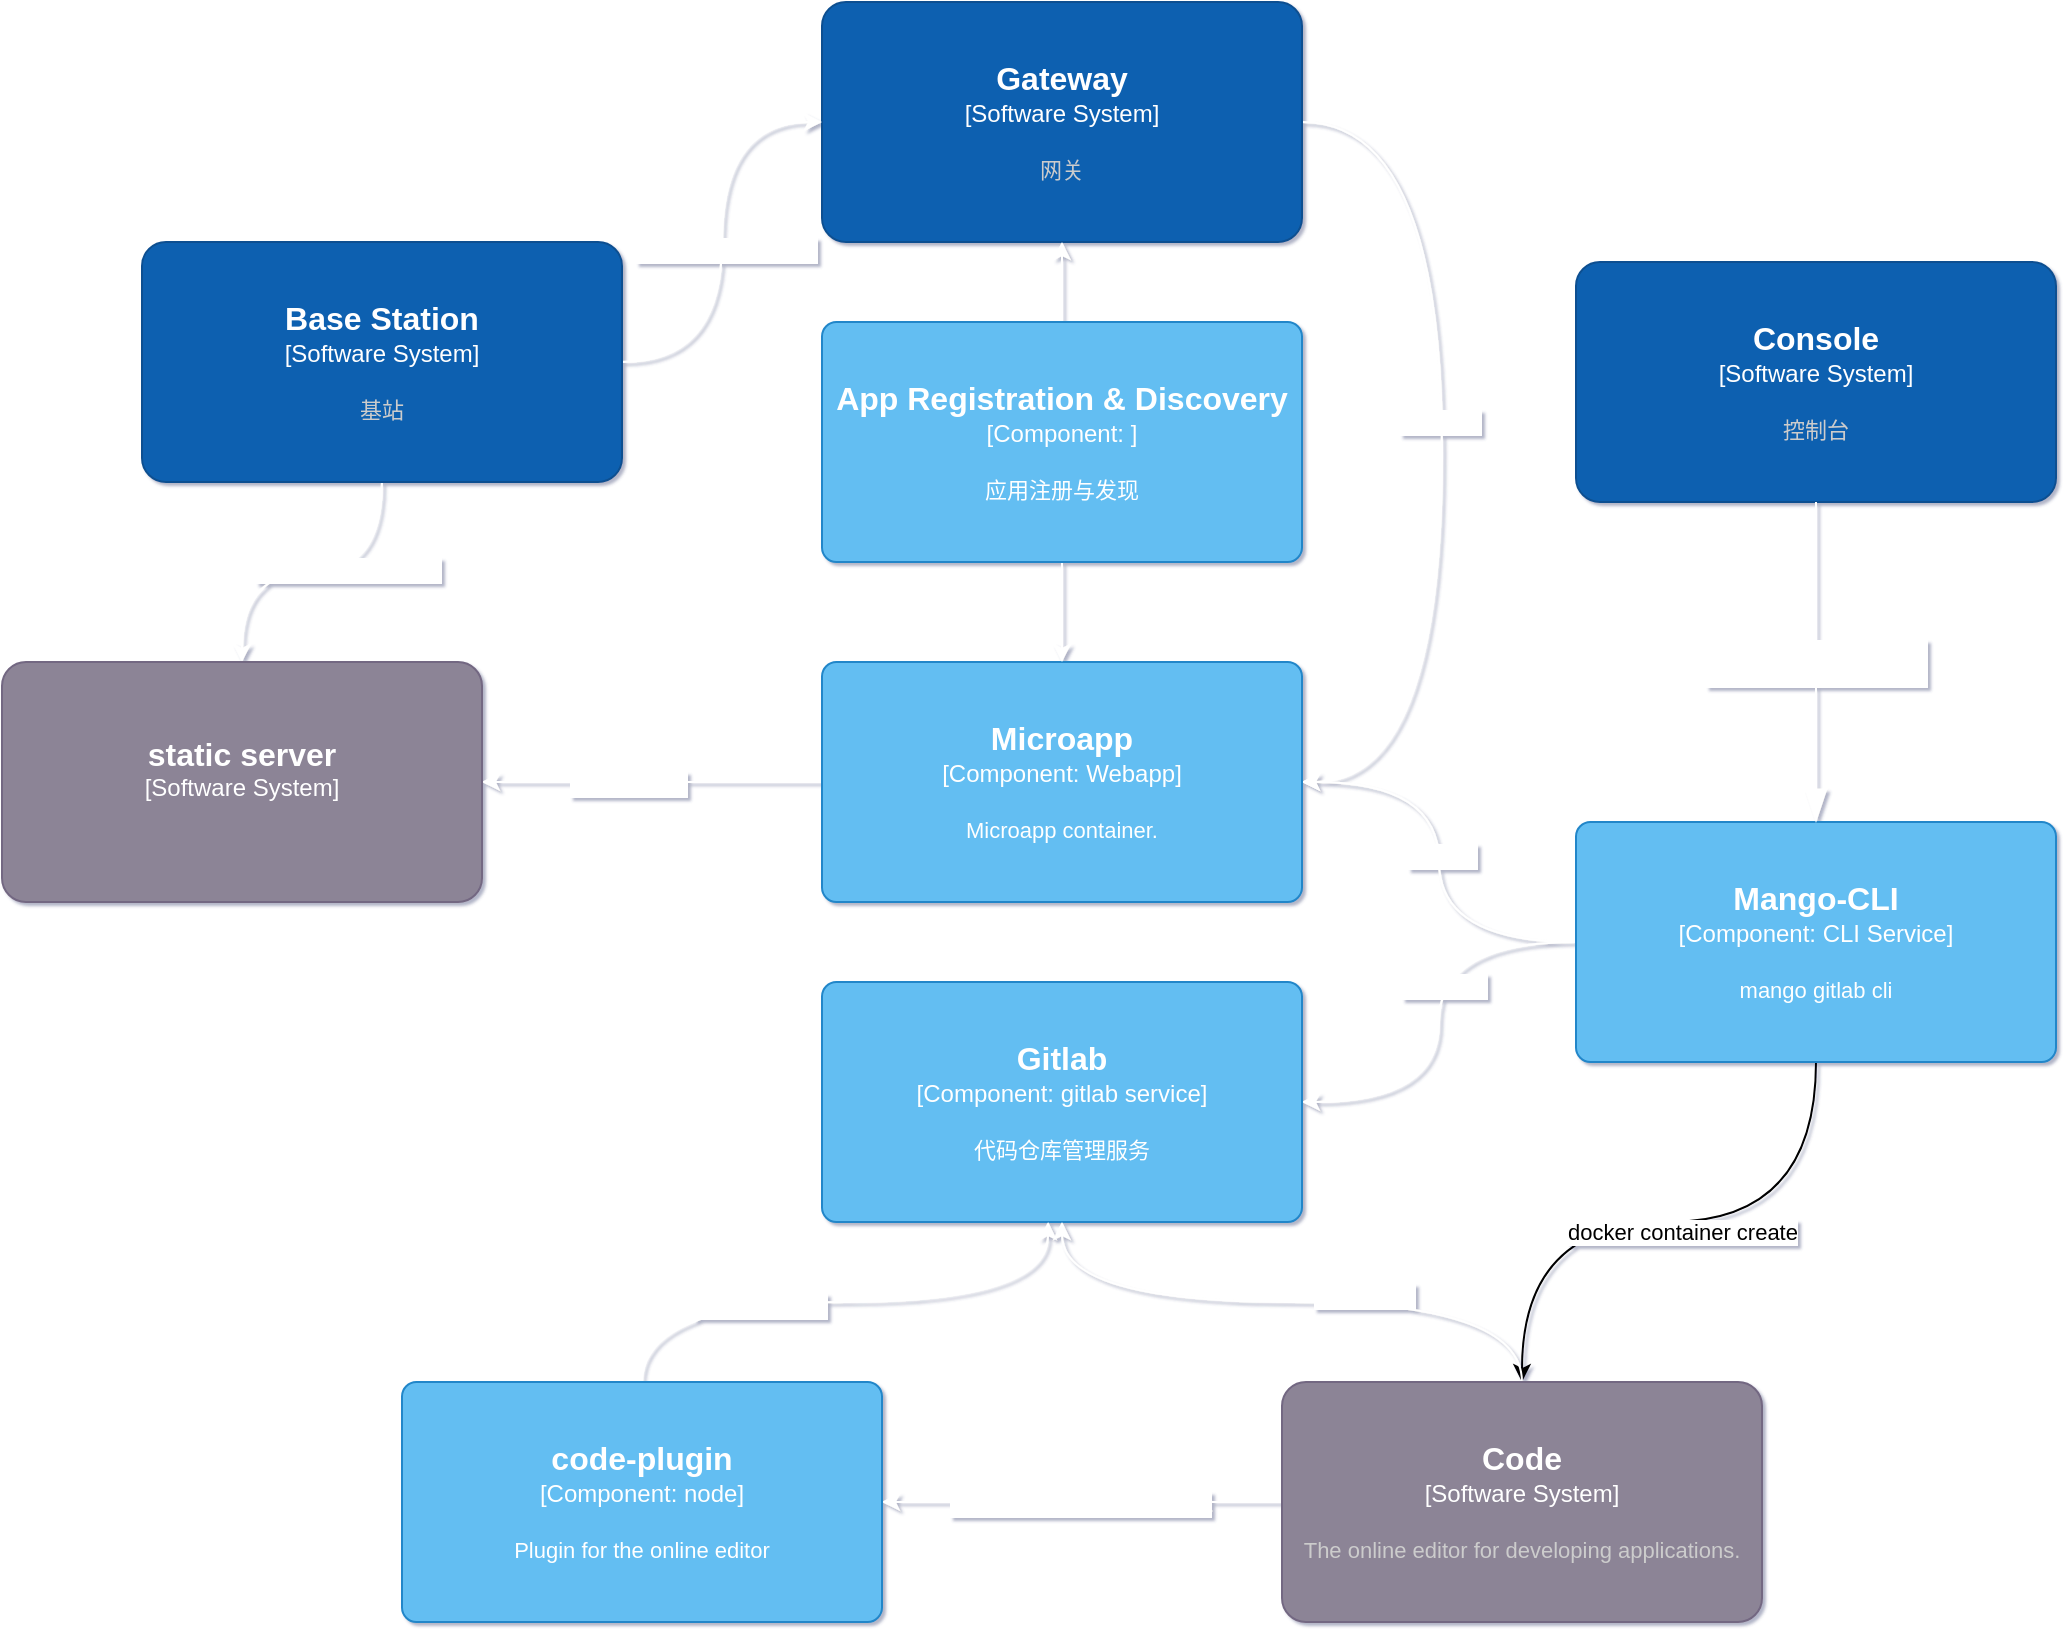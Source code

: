<mxfile>
    <diagram id="vrMdpEQbjmzXDxWiFDdM" name="Page-1">
        <mxGraphModel dx="1565" dy="698" grid="1" gridSize="10" guides="1" tooltips="1" connect="1" arrows="1" fold="1" page="1" pageScale="1" pageWidth="827" pageHeight="1169" math="0" shadow="1">
            <root>
                <mxCell id="0"/>
                <mxCell id="1" parent="0"/>
                <object placeholders="1" c4Name="Console" c4Type="Software System" c4Description="控制台" label="&lt;font style=&quot;font-size: 16px&quot;&gt;&lt;b&gt;%c4Name%&lt;/b&gt;&lt;/font&gt;&lt;div&gt;[%c4Type%]&lt;/div&gt;&lt;br&gt;&lt;div&gt;&lt;font style=&quot;font-size: 11px&quot;&gt;&lt;font color=&quot;#cccccc&quot;&gt;%c4Description%&lt;/font&gt;&lt;/div&gt;" id="4">
                    <mxCell style="rounded=1;whiteSpace=wrap;html=1;labelBackgroundColor=none;fillColor=#1061B0;fontColor=#ffffff;align=center;arcSize=10;strokeColor=#0D5091;metaEdit=1;resizable=0;points=[[0.25,0,0],[0.5,0,0],[0.75,0,0],[1,0.25,0],[1,0.5,0],[1,0.75,0],[0.75,1,0],[0.5,1,0],[0.25,1,0],[0,0.75,0],[0,0.5,0],[0,0.25,0]];" parent="1" vertex="1">
                        <mxGeometry x="587" y="190" width="240" height="120" as="geometry"/>
                    </mxCell>
                </object>
                <mxCell id="37" style="edgeStyle=orthogonalEdgeStyle;html=1;entryX=1;entryY=0.5;entryDx=0;entryDy=0;entryPerimeter=0;fontColor=#FFFFFF;strokeColor=#FFFFFF;curved=1;" edge="1" parent="1" source="5" target="13">
                    <mxGeometry relative="1" as="geometry">
                        <Array as="points">
                            <mxPoint x="520" y="120"/>
                            <mxPoint x="520" y="450"/>
                        </Array>
                    </mxGeometry>
                </mxCell>
                <mxCell id="38" value="url route" style="edgeLabel;html=1;align=center;verticalAlign=middle;resizable=0;points=[];fontColor=#FFFFFF;" vertex="1" connectable="0" parent="37">
                    <mxGeometry x="-0.064" y="-1" relative="1" as="geometry">
                        <mxPoint as="offset"/>
                    </mxGeometry>
                </mxCell>
                <object placeholders="1" c4Name="Gateway" c4Type="Software System" c4Description="网关" label="&lt;font style=&quot;font-size: 16px&quot;&gt;&lt;b&gt;%c4Name%&lt;/b&gt;&lt;/font&gt;&lt;div&gt;[%c4Type%]&lt;/div&gt;&lt;br&gt;&lt;div&gt;&lt;font style=&quot;font-size: 11px&quot;&gt;&lt;font color=&quot;#cccccc&quot;&gt;%c4Description%&lt;/font&gt;&lt;/div&gt;" id="5">
                    <mxCell style="rounded=1;whiteSpace=wrap;html=1;labelBackgroundColor=none;fillColor=#1061B0;fontColor=#ffffff;align=center;arcSize=10;strokeColor=#0D5091;metaEdit=1;resizable=0;points=[[0.25,0,0],[0.5,0,0],[0.75,0,0],[1,0.25,0],[1,0.5,0],[1,0.75,0],[0.75,1,0],[0.5,1,0],[0.25,1,0],[0,0.75,0],[0,0.5,0],[0,0.25,0]];" parent="1" vertex="1">
                        <mxGeometry x="210" y="60" width="240" height="120" as="geometry"/>
                    </mxCell>
                </object>
                <mxCell id="39" style="edgeStyle=orthogonalEdgeStyle;curved=1;html=1;entryX=0;entryY=0.5;entryDx=0;entryDy=0;entryPerimeter=0;fontColor=#FFFFFF;strokeColor=#FFFFFF;" edge="1" parent="1" source="6" target="5">
                    <mxGeometry relative="1" as="geometry"/>
                </mxCell>
                <mxCell id="40" value="resource microapp" style="edgeLabel;html=1;align=center;verticalAlign=middle;resizable=0;points=[];fontColor=#FFFFFF;" vertex="1" connectable="0" parent="39">
                    <mxGeometry x="-0.036" y="-2" relative="1" as="geometry">
                        <mxPoint as="offset"/>
                    </mxGeometry>
                </mxCell>
                <mxCell id="41" style="edgeStyle=orthogonalEdgeStyle;curved=1;html=1;entryX=0.5;entryY=0;entryDx=0;entryDy=0;entryPerimeter=0;fontColor=#FFFFFF;strokeColor=#FFFFFF;" edge="1" parent="1" source="6" target="30">
                    <mxGeometry relative="1" as="geometry"/>
                </mxCell>
                <mxCell id="42" value="resource download" style="edgeLabel;html=1;align=center;verticalAlign=middle;resizable=0;points=[];fontColor=#FFFFFF;" vertex="1" connectable="0" parent="41">
                    <mxGeometry x="-0.225" y="-1" relative="1" as="geometry">
                        <mxPoint as="offset"/>
                    </mxGeometry>
                </mxCell>
                <object placeholders="1" c4Name="Base Station" c4Type="Software System" c4Description="基站" label="&lt;font style=&quot;font-size: 16px&quot;&gt;&lt;b&gt;%c4Name%&lt;/b&gt;&lt;/font&gt;&lt;div&gt;[%c4Type%]&lt;/div&gt;&lt;br&gt;&lt;div&gt;&lt;font style=&quot;font-size: 11px&quot;&gt;&lt;font color=&quot;#cccccc&quot;&gt;%c4Description%&lt;/font&gt;&lt;/div&gt;" id="6">
                    <mxCell style="rounded=1;whiteSpace=wrap;html=1;labelBackgroundColor=none;fillColor=#1061B0;fontColor=#ffffff;align=center;arcSize=10;strokeColor=#0D5091;metaEdit=1;resizable=0;points=[[0.25,0,0],[0.5,0,0],[0.75,0,0],[1,0.25,0],[1,0.5,0],[1,0.75,0],[0.75,1,0],[0.5,1,0],[0.25,1,0],[0,0.75,0],[0,0.5,0],[0,0.25,0]];" parent="1" vertex="1">
                        <mxGeometry x="-130" y="180" width="240" height="120" as="geometry"/>
                    </mxCell>
                </object>
                <mxCell id="17" style="edgeStyle=orthogonalEdgeStyle;html=1;entryX=0.5;entryY=0;entryDx=0;entryDy=0;entryPerimeter=0;curved=1;" edge="1" parent="1" source="7" target="12">
                    <mxGeometry relative="1" as="geometry"/>
                </mxCell>
                <mxCell id="18" value="docker container create" style="edgeLabel;html=1;align=center;verticalAlign=middle;resizable=0;points=[];" vertex="1" connectable="0" parent="17">
                    <mxGeometry x="-0.04" y="5" relative="1" as="geometry">
                        <mxPoint as="offset"/>
                    </mxGeometry>
                </mxCell>
                <mxCell id="19" style="edgeStyle=orthogonalEdgeStyle;html=1;entryX=1;entryY=0.5;entryDx=0;entryDy=0;entryPerimeter=0;fontColor=#FFFFFF;strokeColor=#FFFFFF;curved=1;" edge="1" parent="1" source="7" target="9">
                    <mxGeometry relative="1" as="geometry"/>
                </mxCell>
                <mxCell id="20" value="go-gitlab" style="edgeLabel;html=1;align=center;verticalAlign=middle;resizable=0;points=[];fontColor=#FFFFFF;" vertex="1" connectable="0" parent="19">
                    <mxGeometry x="-0.168" y="2" relative="1" as="geometry">
                        <mxPoint as="offset"/>
                    </mxGeometry>
                </mxCell>
                <mxCell id="28" style="edgeStyle=orthogonalEdgeStyle;html=1;entryX=1;entryY=0.5;entryDx=0;entryDy=0;entryPerimeter=0;fontColor=#FFFFFF;strokeColor=#FFFFFF;curved=1;" edge="1" parent="1" source="7" target="13">
                    <mxGeometry relative="1" as="geometry"/>
                </mxCell>
                <mxCell id="29" value="publish" style="edgeLabel;html=1;align=center;verticalAlign=middle;resizable=0;points=[];fontColor=#FFFFFF;" vertex="1" connectable="0" parent="28">
                    <mxGeometry x="0.039" y="-1" relative="1" as="geometry">
                        <mxPoint y="1" as="offset"/>
                    </mxGeometry>
                </mxCell>
                <object placeholders="1" c4Name="Mango-CLI" c4Type="Component" c4Technology="CLI Service" c4Description="mango gitlab cli" label="&lt;font style=&quot;font-size: 16px&quot;&gt;&lt;b&gt;%c4Name%&lt;/b&gt;&lt;/font&gt;&lt;div&gt;[%c4Type%: %c4Technology%]&lt;/div&gt;&lt;br&gt;&lt;div&gt;&lt;font style=&quot;font-size: 11px&quot;&gt;%c4Description%&lt;/font&gt;&lt;/div&gt;" id="7">
                    <mxCell style="rounded=1;whiteSpace=wrap;html=1;labelBackgroundColor=none;fillColor=#63BEF2;fontColor=#ffffff;align=center;arcSize=6;strokeColor=#2086C9;metaEdit=1;resizable=0;points=[[0.25,0,0],[0.5,0,0],[0.75,0,0],[1,0.25,0],[1,0.5,0],[1,0.75,0],[0.75,1,0],[0.5,1,0],[0.25,1,0],[0,0.75,0],[0,0.5,0],[0,0.25,0]];" parent="1" vertex="1">
                        <mxGeometry x="587" y="470" width="240" height="120" as="geometry"/>
                    </mxCell>
                </object>
                <object placeholders="1" c4Type="" c4Technology="Command Line Invoked" c4Description="API Calls" label="&lt;div style=&quot;text-align: left&quot;&gt;&lt;div style=&quot;text-align: center&quot;&gt;&lt;b&gt;%c4Description%&lt;/b&gt;&lt;/div&gt;&lt;div style=&quot;text-align: center&quot;&gt;[%c4Technology%]&lt;/div&gt;&lt;/div&gt;" id="8">
                    <mxCell style="endArrow=blockThin;html=1;fontSize=10;fontColor=#FFFFFF;strokeWidth=1;endFill=1;elbow=vertical;metaEdit=1;endSize=14;startSize=14;jumpStyle=arc;jumpSize=16;rounded=0;edgeStyle=orthogonalEdgeStyle;entryX=0.5;entryY=0;entryDx=0;entryDy=0;entryPerimeter=0;fillColor=#f5f5f5;strokeColor=#FFFFFF;curved=1;" parent="1" source="4" target="7" edge="1">
                        <mxGeometry width="240" relative="1" as="geometry">
                            <mxPoint x="650" y="300" as="sourcePoint"/>
                            <mxPoint x="650" y="430" as="targetPoint"/>
                        </mxGeometry>
                    </mxCell>
                </object>
                <object placeholders="1" c4Name="Gitlab" c4Type="Component" c4Technology="gitlab service" c4Description="代码仓库管理服务" label="&lt;font style=&quot;font-size: 16px&quot;&gt;&lt;b&gt;%c4Name%&lt;/b&gt;&lt;/font&gt;&lt;div&gt;[%c4Type%: %c4Technology%]&lt;/div&gt;&lt;br&gt;&lt;div&gt;&lt;font style=&quot;font-size: 11px&quot;&gt;%c4Description%&lt;/font&gt;&lt;/div&gt;" id="9">
                    <mxCell style="rounded=1;whiteSpace=wrap;html=1;labelBackgroundColor=none;fillColor=#63BEF2;fontColor=#ffffff;align=center;arcSize=6;strokeColor=#2086C9;metaEdit=1;resizable=0;points=[[0.25,0,0],[0.5,0,0],[0.75,0,0],[1,0.25,0],[1,0.5,0],[1,0.75,0],[0.75,1,0],[0.5,1,0],[0.25,1,0],[0,0.75,0],[0,0.5,0],[0,0.25,0]];" vertex="1" parent="1">
                        <mxGeometry x="210" y="550" width="240" height="120" as="geometry"/>
                    </mxCell>
                </object>
                <mxCell id="21" style="edgeStyle=orthogonalEdgeStyle;html=1;entryX=0.5;entryY=1;entryDx=0;entryDy=0;entryPerimeter=0;fontColor=#FFFFFF;strokeColor=#FFFFFF;curved=1;" edge="1" parent="1" source="12" target="9">
                    <mxGeometry relative="1" as="geometry"/>
                </mxCell>
                <mxCell id="22" value="code push" style="edgeLabel;html=1;align=center;verticalAlign=middle;resizable=0;points=[];fontColor=#FFFFFF;" vertex="1" connectable="0" parent="21">
                    <mxGeometry x="-0.231" y="-3" relative="1" as="geometry">
                        <mxPoint as="offset"/>
                    </mxGeometry>
                </mxCell>
                <mxCell id="23" style="edgeStyle=orthogonalEdgeStyle;html=1;entryX=1;entryY=0.5;entryDx=0;entryDy=0;entryPerimeter=0;fontColor=#FFFFFF;strokeColor=#FFFFFF;curved=1;" edge="1" parent="1" source="12" target="14">
                    <mxGeometry relative="1" as="geometry"/>
                </mxCell>
                <mxCell id="24" value="vscode-plugin environment" style="edgeLabel;html=1;align=center;verticalAlign=middle;resizable=0;points=[];fontColor=#FFFFFF;" vertex="1" connectable="0" parent="23">
                    <mxGeometry x="0.017" y="1" relative="1" as="geometry">
                        <mxPoint as="offset"/>
                    </mxGeometry>
                </mxCell>
                <object placeholders="1" c4Name="Code" c4Type="Software System" c4Description="The online editor for developing applications." label="&lt;font style=&quot;font-size: 16px&quot;&gt;&lt;b&gt;%c4Name%&lt;/b&gt;&lt;/font&gt;&lt;div&gt;[%c4Type%]&lt;/div&gt;&lt;br&gt;&lt;div&gt;&lt;font style=&quot;font-size: 11px&quot;&gt;&lt;font color=&quot;#cccccc&quot;&gt;%c4Description%&lt;/font&gt;&lt;/div&gt;" id="12">
                    <mxCell style="rounded=1;whiteSpace=wrap;html=1;labelBackgroundColor=none;fillColor=#8C8496;fontColor=#ffffff;align=center;arcSize=10;strokeColor=#736782;metaEdit=1;resizable=0;points=[[0.25,0,0],[0.5,0,0],[0.75,0,0],[1,0.25,0],[1,0.5,0],[1,0.75,0],[0.75,1,0],[0.5,1,0],[0.25,1,0],[0,0.75,0],[0,0.5,0],[0,0.25,0]];" vertex="1" parent="1">
                        <mxGeometry x="440" y="750" width="240" height="120" as="geometry"/>
                    </mxCell>
                </object>
                <mxCell id="31" style="edgeStyle=orthogonalEdgeStyle;html=1;entryX=1;entryY=0.5;entryDx=0;entryDy=0;entryPerimeter=0;fontColor=#FFFFFF;strokeColor=#FFFFFF;curved=1;" edge="1" parent="1" source="13" target="30">
                    <mxGeometry relative="1" as="geometry"/>
                </mxCell>
                <mxCell id="32" value="build upload" style="edgeLabel;html=1;align=center;verticalAlign=middle;resizable=0;points=[];fontColor=#FFFFFF;" vertex="1" connectable="0" parent="31">
                    <mxGeometry x="0.14" y="1" relative="1" as="geometry">
                        <mxPoint as="offset"/>
                    </mxGeometry>
                </mxCell>
                <object placeholders="1" c4Name="Microapp" c4Type="Component" c4Technology="Webapp" c4Description="Microapp container." label="&lt;font style=&quot;font-size: 16px&quot;&gt;&lt;b&gt;%c4Name%&lt;/b&gt;&lt;/font&gt;&lt;div&gt;[%c4Type%: %c4Technology%]&lt;/div&gt;&lt;br&gt;&lt;div&gt;&lt;font style=&quot;font-size: 11px&quot;&gt;%c4Description%&lt;/font&gt;&lt;/div&gt;" id="13">
                    <mxCell style="rounded=1;whiteSpace=wrap;html=1;labelBackgroundColor=none;fillColor=#63BEF2;fontColor=#ffffff;align=center;arcSize=6;strokeColor=#2086C9;metaEdit=1;resizable=0;points=[[0.25,0,0],[0.5,0,0],[0.75,0,0],[1,0.25,0],[1,0.5,0],[1,0.75,0],[0.75,1,0],[0.5,1,0],[0.25,1,0],[0,0.75,0],[0,0.5,0],[0,0.25,0]];" vertex="1" parent="1">
                        <mxGeometry x="210" y="390" width="240" height="120" as="geometry"/>
                    </mxCell>
                </object>
                <mxCell id="25" style="edgeStyle=orthogonalEdgeStyle;html=1;entryX=0.471;entryY=1;entryDx=0;entryDy=0;entryPerimeter=0;fontColor=#FFFFFF;strokeColor=#FFFFFF;curved=1;" edge="1" parent="1" source="14" target="9">
                    <mxGeometry relative="1" as="geometry"/>
                </mxCell>
                <mxCell id="27" value=".eg create/run" style="edgeLabel;html=1;align=center;verticalAlign=middle;resizable=0;points=[];fontColor=#FFFFFF;" vertex="1" connectable="0" parent="25">
                    <mxGeometry x="-0.301" y="-2" relative="1" as="geometry">
                        <mxPoint as="offset"/>
                    </mxGeometry>
                </mxCell>
                <object placeholders="1" c4Name="code-plugin" c4Type="Component" c4Technology="node" c4Description="Plugin for the online editor" label="&lt;font style=&quot;font-size: 16px&quot;&gt;&lt;b&gt;%c4Name%&lt;/b&gt;&lt;/font&gt;&lt;div&gt;[%c4Type%: %c4Technology%]&lt;/div&gt;&lt;br&gt;&lt;div&gt;&lt;font style=&quot;font-size: 11px&quot;&gt;%c4Description%&lt;/font&gt;&lt;/div&gt;" id="14">
                    <mxCell style="rounded=1;whiteSpace=wrap;html=1;labelBackgroundColor=none;fillColor=#63BEF2;fontColor=#ffffff;align=center;arcSize=6;strokeColor=#2086C9;metaEdit=1;resizable=0;points=[[0.25,0,0],[0.5,0,0],[0.75,0,0],[1,0.25,0],[1,0.5,0],[1,0.75,0],[0.75,1,0],[0.5,1,0],[0.25,1,0],[0,0.75,0],[0,0.5,0],[0,0.25,0]];" vertex="1" parent="1">
                        <mxGeometry y="750" width="240" height="120" as="geometry"/>
                    </mxCell>
                </object>
                <mxCell id="36" style="edgeStyle=orthogonalEdgeStyle;html=1;entryX=0.5;entryY=1;entryDx=0;entryDy=0;entryPerimeter=0;fontColor=#FFFFFF;strokeColor=#FFFFFF;curved=1;" edge="1" parent="1" source="15" target="5">
                    <mxGeometry relative="1" as="geometry"/>
                </mxCell>
                <mxCell id="43" style="edgeStyle=orthogonalEdgeStyle;curved=1;html=1;entryX=0.5;entryY=0;entryDx=0;entryDy=0;entryPerimeter=0;fontColor=#FFFFFF;strokeColor=#FFFFFF;" edge="1" parent="1" source="15" target="13">
                    <mxGeometry relative="1" as="geometry"/>
                </mxCell>
                <object placeholders="1" c4Name="App Registration &amp; Discovery" c4Type="Component" c4Technology="" c4Description="应用注册与发现" label="&lt;font style=&quot;font-size: 16px&quot;&gt;&lt;b&gt;%c4Name%&lt;/b&gt;&lt;/font&gt;&lt;div&gt;[%c4Type%: %c4Technology%]&lt;/div&gt;&lt;br&gt;&lt;div&gt;&lt;font style=&quot;font-size: 11px&quot;&gt;%c4Description%&lt;/font&gt;&lt;/div&gt;" id="15">
                    <mxCell style="rounded=1;whiteSpace=wrap;html=1;labelBackgroundColor=none;fillColor=#63BEF2;fontColor=#ffffff;align=center;arcSize=6;strokeColor=#2086C9;metaEdit=1;resizable=0;points=[[0.25,0,0],[0.5,0,0],[0.75,0,0],[1,0.25,0],[1,0.5,0],[1,0.75,0],[0.75,1,0],[0.5,1,0],[0.25,1,0],[0,0.75,0],[0,0.5,0],[0,0.25,0]];imageWidth=24;imageHeight=24;" vertex="1" parent="1">
                        <mxGeometry x="210" y="220" width="240" height="120" as="geometry"/>
                    </mxCell>
                </object>
                <object placeholders="1" c4Name="static server" c4Type="Software System" c4Description="" label="&lt;font style=&quot;font-size: 16px&quot;&gt;&lt;b&gt;%c4Name%&lt;/b&gt;&lt;/font&gt;&lt;div&gt;[%c4Type%]&lt;/div&gt;&lt;br&gt;&lt;div&gt;&lt;font style=&quot;font-size: 11px&quot;&gt;&lt;font color=&quot;#cccccc&quot;&gt;%c4Description%&lt;/font&gt;&lt;/div&gt;" id="30">
                    <mxCell style="rounded=1;whiteSpace=wrap;html=1;labelBackgroundColor=none;fillColor=#8C8496;fontColor=#ffffff;align=center;arcSize=10;strokeColor=#736782;metaEdit=1;resizable=0;points=[[0.25,0,0],[0.5,0,0],[0.75,0,0],[1,0.25,0],[1,0.5,0],[1,0.75,0],[0.75,1,0],[0.5,1,0],[0.25,1,0],[0,0.75,0],[0,0.5,0],[0,0.25,0]];" vertex="1" parent="1">
                        <mxGeometry x="-200" y="390" width="240" height="120" as="geometry"/>
                    </mxCell>
                </object>
            </root>
        </mxGraphModel>
    </diagram>
</mxfile>